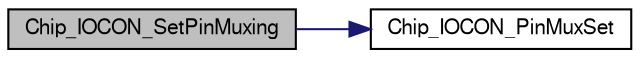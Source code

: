 digraph "Chip_IOCON_SetPinMuxing"
{
  edge [fontname="FreeSans",fontsize="10",labelfontname="FreeSans",labelfontsize="10"];
  node [fontname="FreeSans",fontsize="10",shape=record];
  rankdir="LR";
  Node1 [label="Chip_IOCON_SetPinMuxing",height=0.2,width=0.4,color="black", fillcolor="grey75", style="filled", fontcolor="black"];
  Node1 -> Node2 [color="midnightblue",fontsize="10",style="solid"];
  Node2 [label="Chip_IOCON_PinMuxSet",height=0.2,width=0.4,color="black", fillcolor="white", style="filled",URL="$group__IOCON__17XX__40XX.html#ga5db68254cabb0d4cd4558d81557b77e4",tooltip="Sets I/O Control pin mux. "];
}
